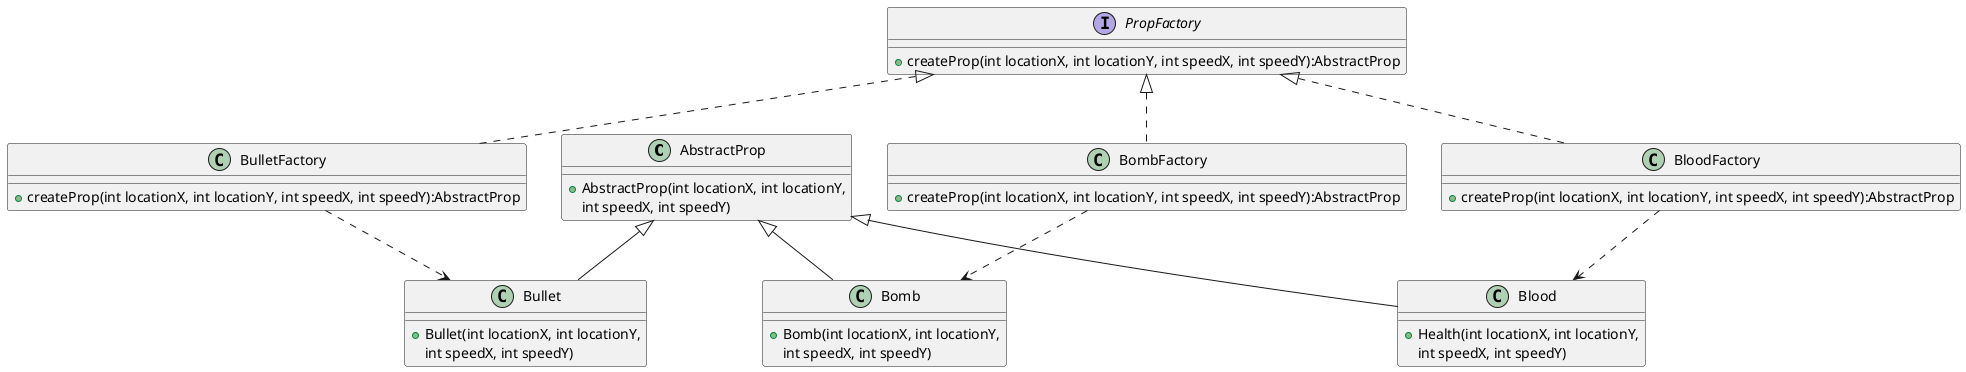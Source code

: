 @startuml
'https://plantuml.com/class-diagram

AbstractProp <|-- Bullet
AbstractProp <|-- Bomb
AbstractProp <|-- Blood

class AbstractProp {
    + AbstractProp(int locationX, int locationY,
     int speedX, int speedY)
}

class Bullet {
    + Bullet(int locationX, int locationY,
     int speedX, int speedY)
}

class Bomb {
    + Bomb(int locationX, int locationY,
     int speedX, int speedY)
}

class Blood {
    + Health(int locationX, int locationY,
     int speedX, int speedY)
}

PropFactory <|.. BulletFactory
PropFactory <|.. BombFactory
PropFactory <|.. BloodFactory

interface PropFactory {
    + createProp(int locationX, int locationY, int speedX, int speedY):AbstractProp
}

class BulletFactory {
    + createProp(int locationX, int locationY, int speedX, int speedY):AbstractProp
}

class BombFactory {
    + createProp(int locationX, int locationY, int speedX, int speedY):AbstractProp
}

class BloodFactory {
    + createProp(int locationX, int locationY, int speedX, int speedY):AbstractProp
}

BulletFactory ..> Bullet
BombFactory ..> Bomb
BloodFactory ..> Blood

@enduml